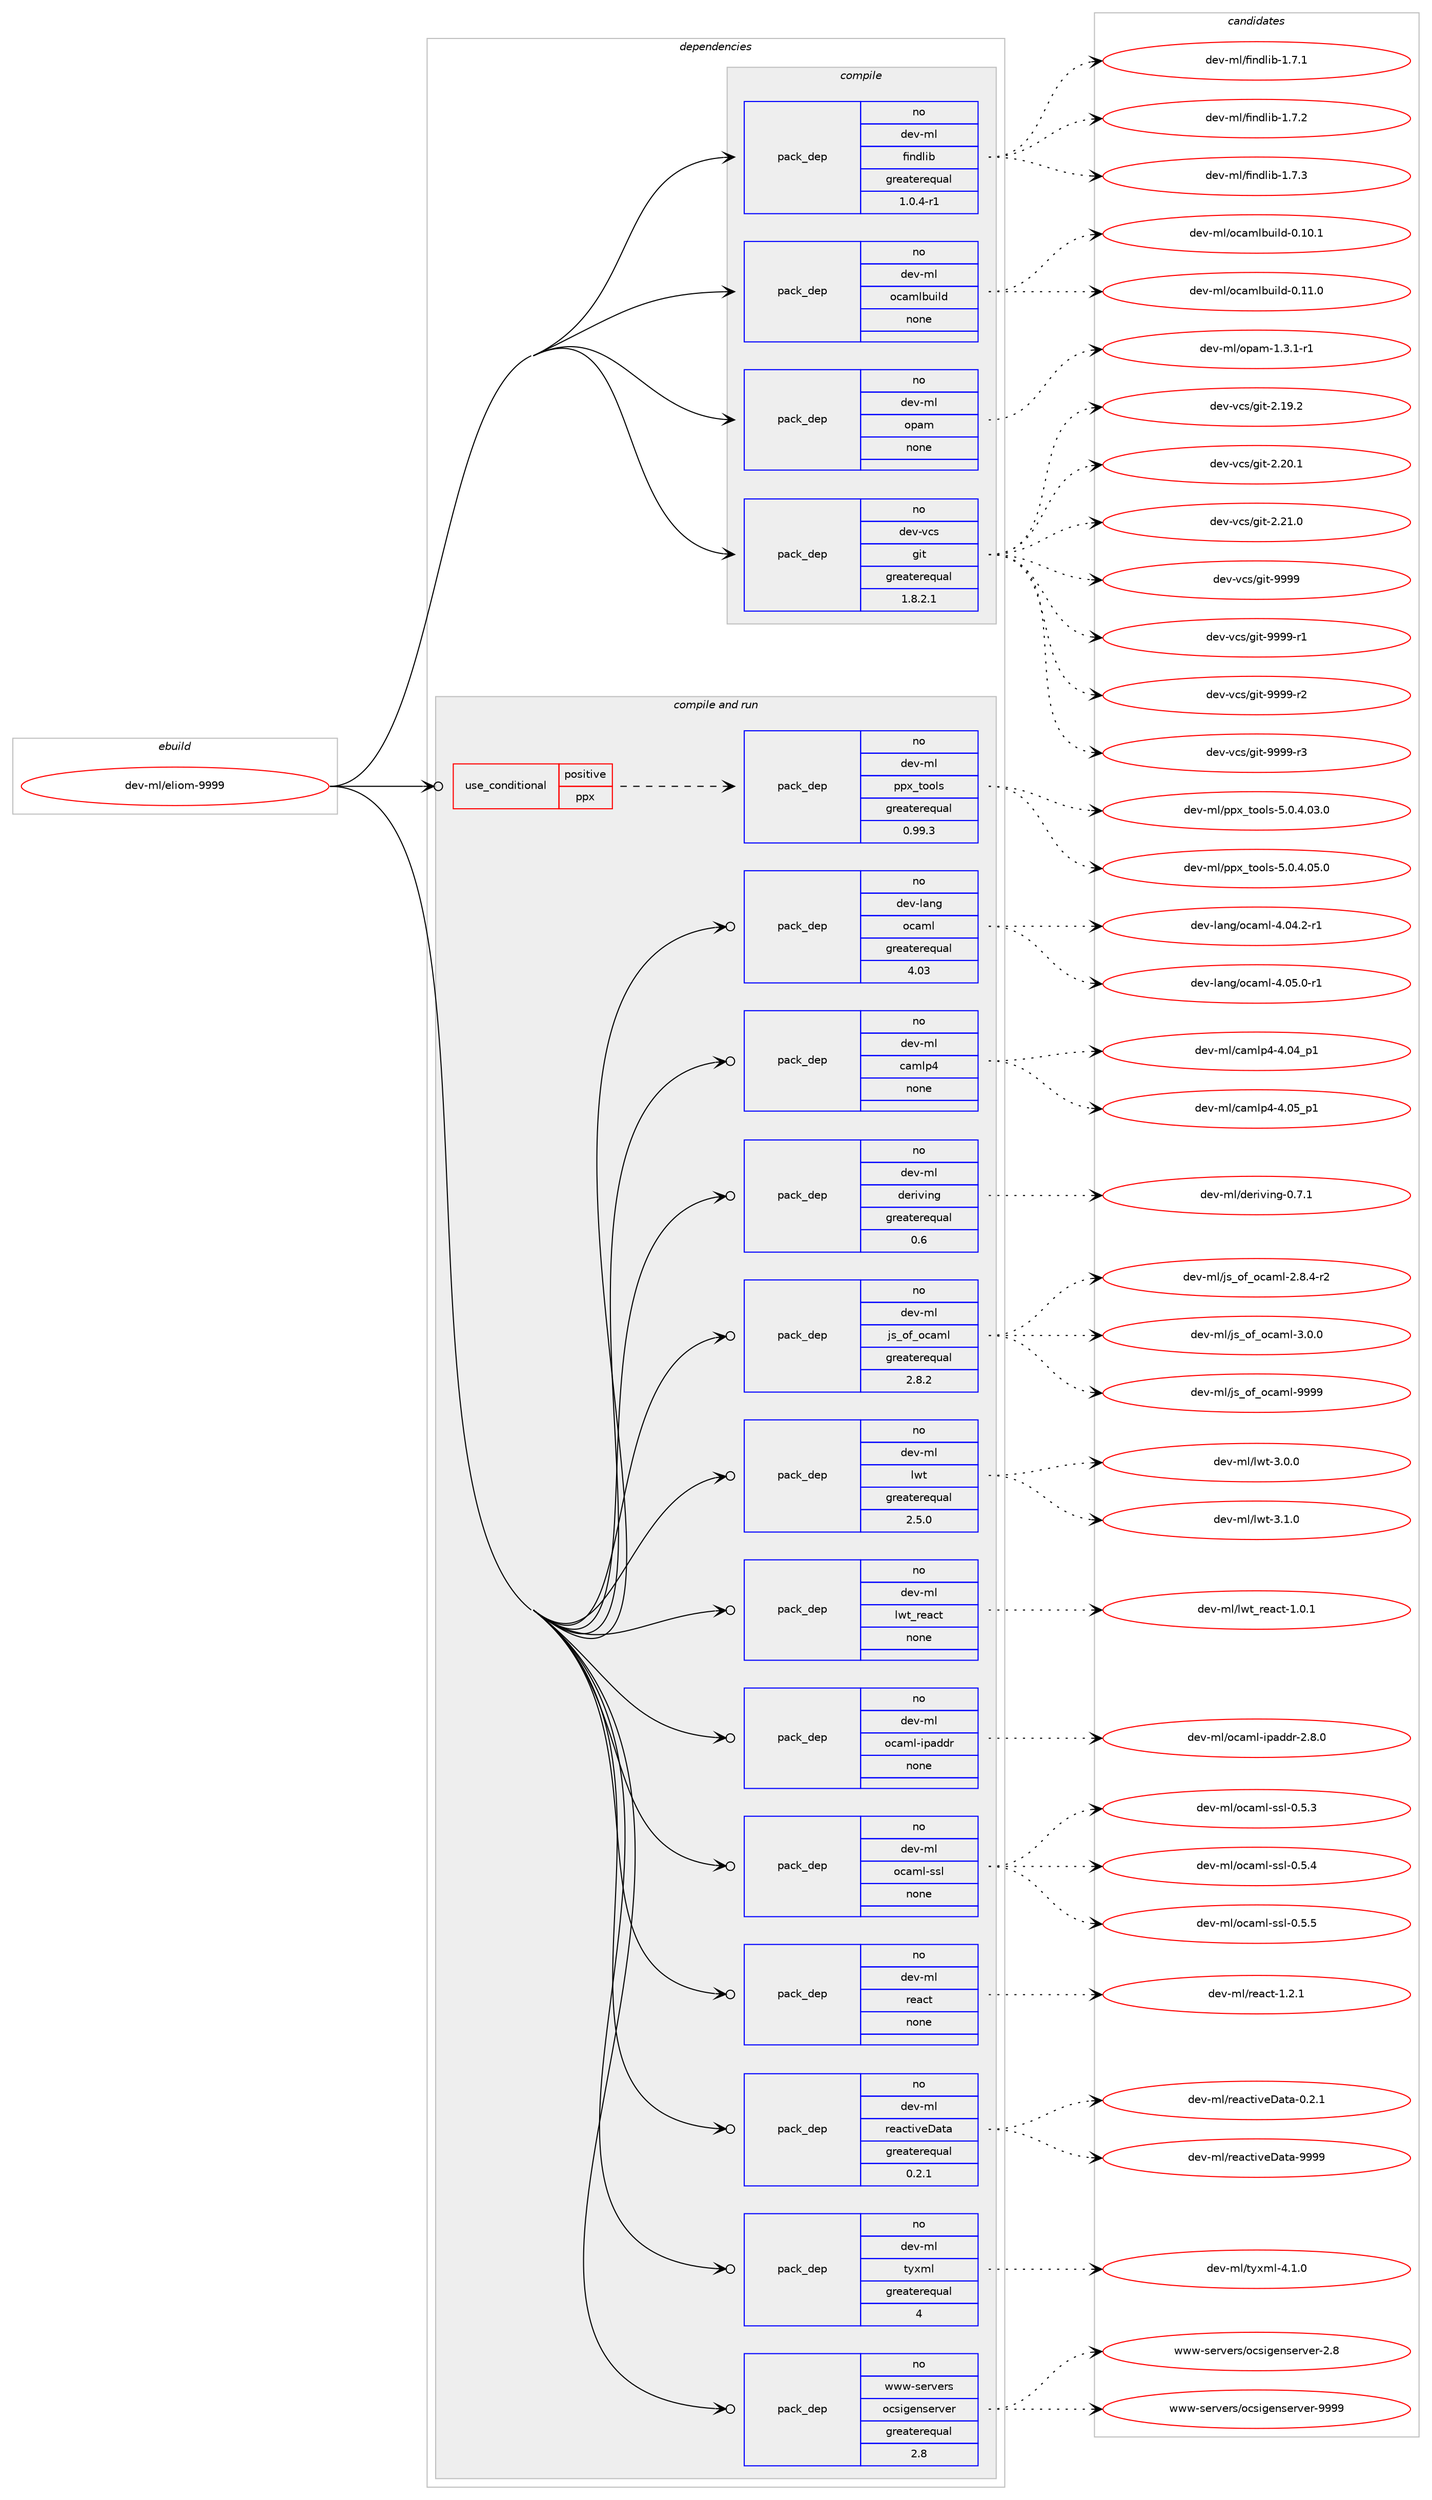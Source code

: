 digraph prolog {

# *************
# Graph options
# *************

newrank=true;
concentrate=true;
compound=true;
graph [rankdir=LR,fontname=Helvetica,fontsize=10,ranksep=1.5];#, ranksep=2.5, nodesep=0.2];
edge  [arrowhead=vee];
node  [fontname=Helvetica,fontsize=10];

# **********
# The ebuild
# **********

subgraph cluster_leftcol {
color=gray;
rank=same;
label=<<i>ebuild</i>>;
id [label="dev-ml/eliom-9999", color=red, width=4, href="../dev-ml/eliom-9999.svg"];
}

# ****************
# The dependencies
# ****************

subgraph cluster_midcol {
color=gray;
label=<<i>dependencies</i>>;
subgraph cluster_compile {
fillcolor="#eeeeee";
style=filled;
label=<<i>compile</i>>;
subgraph pack984065 {
dependency1374571 [label=<<TABLE BORDER="0" CELLBORDER="1" CELLSPACING="0" CELLPADDING="4" WIDTH="220"><TR><TD ROWSPAN="6" CELLPADDING="30">pack_dep</TD></TR><TR><TD WIDTH="110">no</TD></TR><TR><TD>dev-ml</TD></TR><TR><TD>findlib</TD></TR><TR><TD>greaterequal</TD></TR><TR><TD>1.0.4-r1</TD></TR></TABLE>>, shape=none, color=blue];
}
id:e -> dependency1374571:w [weight=20,style="solid",arrowhead="vee"];
subgraph pack984066 {
dependency1374572 [label=<<TABLE BORDER="0" CELLBORDER="1" CELLSPACING="0" CELLPADDING="4" WIDTH="220"><TR><TD ROWSPAN="6" CELLPADDING="30">pack_dep</TD></TR><TR><TD WIDTH="110">no</TD></TR><TR><TD>dev-ml</TD></TR><TR><TD>ocamlbuild</TD></TR><TR><TD>none</TD></TR><TR><TD></TD></TR></TABLE>>, shape=none, color=blue];
}
id:e -> dependency1374572:w [weight=20,style="solid",arrowhead="vee"];
subgraph pack984067 {
dependency1374573 [label=<<TABLE BORDER="0" CELLBORDER="1" CELLSPACING="0" CELLPADDING="4" WIDTH="220"><TR><TD ROWSPAN="6" CELLPADDING="30">pack_dep</TD></TR><TR><TD WIDTH="110">no</TD></TR><TR><TD>dev-ml</TD></TR><TR><TD>opam</TD></TR><TR><TD>none</TD></TR><TR><TD></TD></TR></TABLE>>, shape=none, color=blue];
}
id:e -> dependency1374573:w [weight=20,style="solid",arrowhead="vee"];
subgraph pack984068 {
dependency1374574 [label=<<TABLE BORDER="0" CELLBORDER="1" CELLSPACING="0" CELLPADDING="4" WIDTH="220"><TR><TD ROWSPAN="6" CELLPADDING="30">pack_dep</TD></TR><TR><TD WIDTH="110">no</TD></TR><TR><TD>dev-vcs</TD></TR><TR><TD>git</TD></TR><TR><TD>greaterequal</TD></TR><TR><TD>1.8.2.1</TD></TR></TABLE>>, shape=none, color=blue];
}
id:e -> dependency1374574:w [weight=20,style="solid",arrowhead="vee"];
}
subgraph cluster_compileandrun {
fillcolor="#eeeeee";
style=filled;
label=<<i>compile and run</i>>;
subgraph cond367493 {
dependency1374575 [label=<<TABLE BORDER="0" CELLBORDER="1" CELLSPACING="0" CELLPADDING="4"><TR><TD ROWSPAN="3" CELLPADDING="10">use_conditional</TD></TR><TR><TD>positive</TD></TR><TR><TD>ppx</TD></TR></TABLE>>, shape=none, color=red];
subgraph pack984069 {
dependency1374576 [label=<<TABLE BORDER="0" CELLBORDER="1" CELLSPACING="0" CELLPADDING="4" WIDTH="220"><TR><TD ROWSPAN="6" CELLPADDING="30">pack_dep</TD></TR><TR><TD WIDTH="110">no</TD></TR><TR><TD>dev-ml</TD></TR><TR><TD>ppx_tools</TD></TR><TR><TD>greaterequal</TD></TR><TR><TD>0.99.3</TD></TR></TABLE>>, shape=none, color=blue];
}
dependency1374575:e -> dependency1374576:w [weight=20,style="dashed",arrowhead="vee"];
}
id:e -> dependency1374575:w [weight=20,style="solid",arrowhead="odotvee"];
subgraph pack984070 {
dependency1374577 [label=<<TABLE BORDER="0" CELLBORDER="1" CELLSPACING="0" CELLPADDING="4" WIDTH="220"><TR><TD ROWSPAN="6" CELLPADDING="30">pack_dep</TD></TR><TR><TD WIDTH="110">no</TD></TR><TR><TD>dev-lang</TD></TR><TR><TD>ocaml</TD></TR><TR><TD>greaterequal</TD></TR><TR><TD>4.03</TD></TR></TABLE>>, shape=none, color=blue];
}
id:e -> dependency1374577:w [weight=20,style="solid",arrowhead="odotvee"];
subgraph pack984071 {
dependency1374578 [label=<<TABLE BORDER="0" CELLBORDER="1" CELLSPACING="0" CELLPADDING="4" WIDTH="220"><TR><TD ROWSPAN="6" CELLPADDING="30">pack_dep</TD></TR><TR><TD WIDTH="110">no</TD></TR><TR><TD>dev-ml</TD></TR><TR><TD>camlp4</TD></TR><TR><TD>none</TD></TR><TR><TD></TD></TR></TABLE>>, shape=none, color=blue];
}
id:e -> dependency1374578:w [weight=20,style="solid",arrowhead="odotvee"];
subgraph pack984072 {
dependency1374579 [label=<<TABLE BORDER="0" CELLBORDER="1" CELLSPACING="0" CELLPADDING="4" WIDTH="220"><TR><TD ROWSPAN="6" CELLPADDING="30">pack_dep</TD></TR><TR><TD WIDTH="110">no</TD></TR><TR><TD>dev-ml</TD></TR><TR><TD>deriving</TD></TR><TR><TD>greaterequal</TD></TR><TR><TD>0.6</TD></TR></TABLE>>, shape=none, color=blue];
}
id:e -> dependency1374579:w [weight=20,style="solid",arrowhead="odotvee"];
subgraph pack984073 {
dependency1374580 [label=<<TABLE BORDER="0" CELLBORDER="1" CELLSPACING="0" CELLPADDING="4" WIDTH="220"><TR><TD ROWSPAN="6" CELLPADDING="30">pack_dep</TD></TR><TR><TD WIDTH="110">no</TD></TR><TR><TD>dev-ml</TD></TR><TR><TD>js_of_ocaml</TD></TR><TR><TD>greaterequal</TD></TR><TR><TD>2.8.2</TD></TR></TABLE>>, shape=none, color=blue];
}
id:e -> dependency1374580:w [weight=20,style="solid",arrowhead="odotvee"];
subgraph pack984074 {
dependency1374581 [label=<<TABLE BORDER="0" CELLBORDER="1" CELLSPACING="0" CELLPADDING="4" WIDTH="220"><TR><TD ROWSPAN="6" CELLPADDING="30">pack_dep</TD></TR><TR><TD WIDTH="110">no</TD></TR><TR><TD>dev-ml</TD></TR><TR><TD>lwt</TD></TR><TR><TD>greaterequal</TD></TR><TR><TD>2.5.0</TD></TR></TABLE>>, shape=none, color=blue];
}
id:e -> dependency1374581:w [weight=20,style="solid",arrowhead="odotvee"];
subgraph pack984075 {
dependency1374582 [label=<<TABLE BORDER="0" CELLBORDER="1" CELLSPACING="0" CELLPADDING="4" WIDTH="220"><TR><TD ROWSPAN="6" CELLPADDING="30">pack_dep</TD></TR><TR><TD WIDTH="110">no</TD></TR><TR><TD>dev-ml</TD></TR><TR><TD>lwt_react</TD></TR><TR><TD>none</TD></TR><TR><TD></TD></TR></TABLE>>, shape=none, color=blue];
}
id:e -> dependency1374582:w [weight=20,style="solid",arrowhead="odotvee"];
subgraph pack984076 {
dependency1374583 [label=<<TABLE BORDER="0" CELLBORDER="1" CELLSPACING="0" CELLPADDING="4" WIDTH="220"><TR><TD ROWSPAN="6" CELLPADDING="30">pack_dep</TD></TR><TR><TD WIDTH="110">no</TD></TR><TR><TD>dev-ml</TD></TR><TR><TD>ocaml-ipaddr</TD></TR><TR><TD>none</TD></TR><TR><TD></TD></TR></TABLE>>, shape=none, color=blue];
}
id:e -> dependency1374583:w [weight=20,style="solid",arrowhead="odotvee"];
subgraph pack984077 {
dependency1374584 [label=<<TABLE BORDER="0" CELLBORDER="1" CELLSPACING="0" CELLPADDING="4" WIDTH="220"><TR><TD ROWSPAN="6" CELLPADDING="30">pack_dep</TD></TR><TR><TD WIDTH="110">no</TD></TR><TR><TD>dev-ml</TD></TR><TR><TD>ocaml-ssl</TD></TR><TR><TD>none</TD></TR><TR><TD></TD></TR></TABLE>>, shape=none, color=blue];
}
id:e -> dependency1374584:w [weight=20,style="solid",arrowhead="odotvee"];
subgraph pack984078 {
dependency1374585 [label=<<TABLE BORDER="0" CELLBORDER="1" CELLSPACING="0" CELLPADDING="4" WIDTH="220"><TR><TD ROWSPAN="6" CELLPADDING="30">pack_dep</TD></TR><TR><TD WIDTH="110">no</TD></TR><TR><TD>dev-ml</TD></TR><TR><TD>react</TD></TR><TR><TD>none</TD></TR><TR><TD></TD></TR></TABLE>>, shape=none, color=blue];
}
id:e -> dependency1374585:w [weight=20,style="solid",arrowhead="odotvee"];
subgraph pack984079 {
dependency1374586 [label=<<TABLE BORDER="0" CELLBORDER="1" CELLSPACING="0" CELLPADDING="4" WIDTH="220"><TR><TD ROWSPAN="6" CELLPADDING="30">pack_dep</TD></TR><TR><TD WIDTH="110">no</TD></TR><TR><TD>dev-ml</TD></TR><TR><TD>reactiveData</TD></TR><TR><TD>greaterequal</TD></TR><TR><TD>0.2.1</TD></TR></TABLE>>, shape=none, color=blue];
}
id:e -> dependency1374586:w [weight=20,style="solid",arrowhead="odotvee"];
subgraph pack984080 {
dependency1374587 [label=<<TABLE BORDER="0" CELLBORDER="1" CELLSPACING="0" CELLPADDING="4" WIDTH="220"><TR><TD ROWSPAN="6" CELLPADDING="30">pack_dep</TD></TR><TR><TD WIDTH="110">no</TD></TR><TR><TD>dev-ml</TD></TR><TR><TD>tyxml</TD></TR><TR><TD>greaterequal</TD></TR><TR><TD>4</TD></TR></TABLE>>, shape=none, color=blue];
}
id:e -> dependency1374587:w [weight=20,style="solid",arrowhead="odotvee"];
subgraph pack984081 {
dependency1374588 [label=<<TABLE BORDER="0" CELLBORDER="1" CELLSPACING="0" CELLPADDING="4" WIDTH="220"><TR><TD ROWSPAN="6" CELLPADDING="30">pack_dep</TD></TR><TR><TD WIDTH="110">no</TD></TR><TR><TD>www-servers</TD></TR><TR><TD>ocsigenserver</TD></TR><TR><TD>greaterequal</TD></TR><TR><TD>2.8</TD></TR></TABLE>>, shape=none, color=blue];
}
id:e -> dependency1374588:w [weight=20,style="solid",arrowhead="odotvee"];
}
subgraph cluster_run {
fillcolor="#eeeeee";
style=filled;
label=<<i>run</i>>;
}
}

# **************
# The candidates
# **************

subgraph cluster_choices {
rank=same;
color=gray;
label=<<i>candidates</i>>;

subgraph choice984065 {
color=black;
nodesep=1;
choice100101118451091084710210511010010810598454946554649 [label="dev-ml/findlib-1.7.1", color=red, width=4,href="../dev-ml/findlib-1.7.1.svg"];
choice100101118451091084710210511010010810598454946554650 [label="dev-ml/findlib-1.7.2", color=red, width=4,href="../dev-ml/findlib-1.7.2.svg"];
choice100101118451091084710210511010010810598454946554651 [label="dev-ml/findlib-1.7.3", color=red, width=4,href="../dev-ml/findlib-1.7.3.svg"];
dependency1374571:e -> choice100101118451091084710210511010010810598454946554649:w [style=dotted,weight="100"];
dependency1374571:e -> choice100101118451091084710210511010010810598454946554650:w [style=dotted,weight="100"];
dependency1374571:e -> choice100101118451091084710210511010010810598454946554651:w [style=dotted,weight="100"];
}
subgraph choice984066 {
color=black;
nodesep=1;
choice100101118451091084711199971091089811710510810045484649484649 [label="dev-ml/ocamlbuild-0.10.1", color=red, width=4,href="../dev-ml/ocamlbuild-0.10.1.svg"];
choice100101118451091084711199971091089811710510810045484649494648 [label="dev-ml/ocamlbuild-0.11.0", color=red, width=4,href="../dev-ml/ocamlbuild-0.11.0.svg"];
dependency1374572:e -> choice100101118451091084711199971091089811710510810045484649484649:w [style=dotted,weight="100"];
dependency1374572:e -> choice100101118451091084711199971091089811710510810045484649494648:w [style=dotted,weight="100"];
}
subgraph choice984067 {
color=black;
nodesep=1;
choice1001011184510910847111112971094549465146494511449 [label="dev-ml/opam-1.3.1-r1", color=red, width=4,href="../dev-ml/opam-1.3.1-r1.svg"];
dependency1374573:e -> choice1001011184510910847111112971094549465146494511449:w [style=dotted,weight="100"];
}
subgraph choice984068 {
color=black;
nodesep=1;
choice10010111845118991154710310511645504649574650 [label="dev-vcs/git-2.19.2", color=red, width=4,href="../dev-vcs/git-2.19.2.svg"];
choice10010111845118991154710310511645504650484649 [label="dev-vcs/git-2.20.1", color=red, width=4,href="../dev-vcs/git-2.20.1.svg"];
choice10010111845118991154710310511645504650494648 [label="dev-vcs/git-2.21.0", color=red, width=4,href="../dev-vcs/git-2.21.0.svg"];
choice1001011184511899115471031051164557575757 [label="dev-vcs/git-9999", color=red, width=4,href="../dev-vcs/git-9999.svg"];
choice10010111845118991154710310511645575757574511449 [label="dev-vcs/git-9999-r1", color=red, width=4,href="../dev-vcs/git-9999-r1.svg"];
choice10010111845118991154710310511645575757574511450 [label="dev-vcs/git-9999-r2", color=red, width=4,href="../dev-vcs/git-9999-r2.svg"];
choice10010111845118991154710310511645575757574511451 [label="dev-vcs/git-9999-r3", color=red, width=4,href="../dev-vcs/git-9999-r3.svg"];
dependency1374574:e -> choice10010111845118991154710310511645504649574650:w [style=dotted,weight="100"];
dependency1374574:e -> choice10010111845118991154710310511645504650484649:w [style=dotted,weight="100"];
dependency1374574:e -> choice10010111845118991154710310511645504650494648:w [style=dotted,weight="100"];
dependency1374574:e -> choice1001011184511899115471031051164557575757:w [style=dotted,weight="100"];
dependency1374574:e -> choice10010111845118991154710310511645575757574511449:w [style=dotted,weight="100"];
dependency1374574:e -> choice10010111845118991154710310511645575757574511450:w [style=dotted,weight="100"];
dependency1374574:e -> choice10010111845118991154710310511645575757574511451:w [style=dotted,weight="100"];
}
subgraph choice984069 {
color=black;
nodesep=1;
choice1001011184510910847112112120951161111111081154553464846524648514648 [label="dev-ml/ppx_tools-5.0.4.03.0", color=red, width=4,href="../dev-ml/ppx_tools-5.0.4.03.0.svg"];
choice1001011184510910847112112120951161111111081154553464846524648534648 [label="dev-ml/ppx_tools-5.0.4.05.0", color=red, width=4,href="../dev-ml/ppx_tools-5.0.4.05.0.svg"];
dependency1374576:e -> choice1001011184510910847112112120951161111111081154553464846524648514648:w [style=dotted,weight="100"];
dependency1374576:e -> choice1001011184510910847112112120951161111111081154553464846524648534648:w [style=dotted,weight="100"];
}
subgraph choice984070 {
color=black;
nodesep=1;
choice1001011184510897110103471119997109108455246485246504511449 [label="dev-lang/ocaml-4.04.2-r1", color=red, width=4,href="../dev-lang/ocaml-4.04.2-r1.svg"];
choice1001011184510897110103471119997109108455246485346484511449 [label="dev-lang/ocaml-4.05.0-r1", color=red, width=4,href="../dev-lang/ocaml-4.05.0-r1.svg"];
dependency1374577:e -> choice1001011184510897110103471119997109108455246485246504511449:w [style=dotted,weight="100"];
dependency1374577:e -> choice1001011184510897110103471119997109108455246485346484511449:w [style=dotted,weight="100"];
}
subgraph choice984071 {
color=black;
nodesep=1;
choice100101118451091084799971091081125245524648529511249 [label="dev-ml/camlp4-4.04_p1", color=red, width=4,href="../dev-ml/camlp4-4.04_p1.svg"];
choice100101118451091084799971091081125245524648539511249 [label="dev-ml/camlp4-4.05_p1", color=red, width=4,href="../dev-ml/camlp4-4.05_p1.svg"];
dependency1374578:e -> choice100101118451091084799971091081125245524648529511249:w [style=dotted,weight="100"];
dependency1374578:e -> choice100101118451091084799971091081125245524648539511249:w [style=dotted,weight="100"];
}
subgraph choice984072 {
color=black;
nodesep=1;
choice1001011184510910847100101114105118105110103454846554649 [label="dev-ml/deriving-0.7.1", color=red, width=4,href="../dev-ml/deriving-0.7.1.svg"];
dependency1374579:e -> choice1001011184510910847100101114105118105110103454846554649:w [style=dotted,weight="100"];
}
subgraph choice984073 {
color=black;
nodesep=1;
choice1001011184510910847106115951111029511199971091084550465646524511450 [label="dev-ml/js_of_ocaml-2.8.4-r2", color=red, width=4,href="../dev-ml/js_of_ocaml-2.8.4-r2.svg"];
choice100101118451091084710611595111102951119997109108455146484648 [label="dev-ml/js_of_ocaml-3.0.0", color=red, width=4,href="../dev-ml/js_of_ocaml-3.0.0.svg"];
choice1001011184510910847106115951111029511199971091084557575757 [label="dev-ml/js_of_ocaml-9999", color=red, width=4,href="../dev-ml/js_of_ocaml-9999.svg"];
dependency1374580:e -> choice1001011184510910847106115951111029511199971091084550465646524511450:w [style=dotted,weight="100"];
dependency1374580:e -> choice100101118451091084710611595111102951119997109108455146484648:w [style=dotted,weight="100"];
dependency1374580:e -> choice1001011184510910847106115951111029511199971091084557575757:w [style=dotted,weight="100"];
}
subgraph choice984074 {
color=black;
nodesep=1;
choice1001011184510910847108119116455146484648 [label="dev-ml/lwt-3.0.0", color=red, width=4,href="../dev-ml/lwt-3.0.0.svg"];
choice1001011184510910847108119116455146494648 [label="dev-ml/lwt-3.1.0", color=red, width=4,href="../dev-ml/lwt-3.1.0.svg"];
dependency1374581:e -> choice1001011184510910847108119116455146484648:w [style=dotted,weight="100"];
dependency1374581:e -> choice1001011184510910847108119116455146494648:w [style=dotted,weight="100"];
}
subgraph choice984075 {
color=black;
nodesep=1;
choice1001011184510910847108119116951141019799116454946484649 [label="dev-ml/lwt_react-1.0.1", color=red, width=4,href="../dev-ml/lwt_react-1.0.1.svg"];
dependency1374582:e -> choice1001011184510910847108119116951141019799116454946484649:w [style=dotted,weight="100"];
}
subgraph choice984076 {
color=black;
nodesep=1;
choice100101118451091084711199971091084510511297100100114455046564648 [label="dev-ml/ocaml-ipaddr-2.8.0", color=red, width=4,href="../dev-ml/ocaml-ipaddr-2.8.0.svg"];
dependency1374583:e -> choice100101118451091084711199971091084510511297100100114455046564648:w [style=dotted,weight="100"];
}
subgraph choice984077 {
color=black;
nodesep=1;
choice1001011184510910847111999710910845115115108454846534651 [label="dev-ml/ocaml-ssl-0.5.3", color=red, width=4,href="../dev-ml/ocaml-ssl-0.5.3.svg"];
choice1001011184510910847111999710910845115115108454846534652 [label="dev-ml/ocaml-ssl-0.5.4", color=red, width=4,href="../dev-ml/ocaml-ssl-0.5.4.svg"];
choice1001011184510910847111999710910845115115108454846534653 [label="dev-ml/ocaml-ssl-0.5.5", color=red, width=4,href="../dev-ml/ocaml-ssl-0.5.5.svg"];
dependency1374584:e -> choice1001011184510910847111999710910845115115108454846534651:w [style=dotted,weight="100"];
dependency1374584:e -> choice1001011184510910847111999710910845115115108454846534652:w [style=dotted,weight="100"];
dependency1374584:e -> choice1001011184510910847111999710910845115115108454846534653:w [style=dotted,weight="100"];
}
subgraph choice984078 {
color=black;
nodesep=1;
choice10010111845109108471141019799116454946504649 [label="dev-ml/react-1.2.1", color=red, width=4,href="../dev-ml/react-1.2.1.svg"];
dependency1374585:e -> choice10010111845109108471141019799116454946504649:w [style=dotted,weight="100"];
}
subgraph choice984079 {
color=black;
nodesep=1;
choice10010111845109108471141019799116105118101689711697454846504649 [label="dev-ml/reactiveData-0.2.1", color=red, width=4,href="../dev-ml/reactiveData-0.2.1.svg"];
choice100101118451091084711410197991161051181016897116974557575757 [label="dev-ml/reactiveData-9999", color=red, width=4,href="../dev-ml/reactiveData-9999.svg"];
dependency1374586:e -> choice10010111845109108471141019799116105118101689711697454846504649:w [style=dotted,weight="100"];
dependency1374586:e -> choice100101118451091084711410197991161051181016897116974557575757:w [style=dotted,weight="100"];
}
subgraph choice984080 {
color=black;
nodesep=1;
choice1001011184510910847116121120109108455246494648 [label="dev-ml/tyxml-4.1.0", color=red, width=4,href="../dev-ml/tyxml-4.1.0.svg"];
dependency1374587:e -> choice1001011184510910847116121120109108455246494648:w [style=dotted,weight="100"];
}
subgraph choice984081 {
color=black;
nodesep=1;
choice11911911945115101114118101114115471119911510510310111011510111411810111445504656 [label="www-servers/ocsigenserver-2.8", color=red, width=4,href="../www-servers/ocsigenserver-2.8.svg"];
choice1191191194511510111411810111411547111991151051031011101151011141181011144557575757 [label="www-servers/ocsigenserver-9999", color=red, width=4,href="../www-servers/ocsigenserver-9999.svg"];
dependency1374588:e -> choice11911911945115101114118101114115471119911510510310111011510111411810111445504656:w [style=dotted,weight="100"];
dependency1374588:e -> choice1191191194511510111411810111411547111991151051031011101151011141181011144557575757:w [style=dotted,weight="100"];
}
}

}
